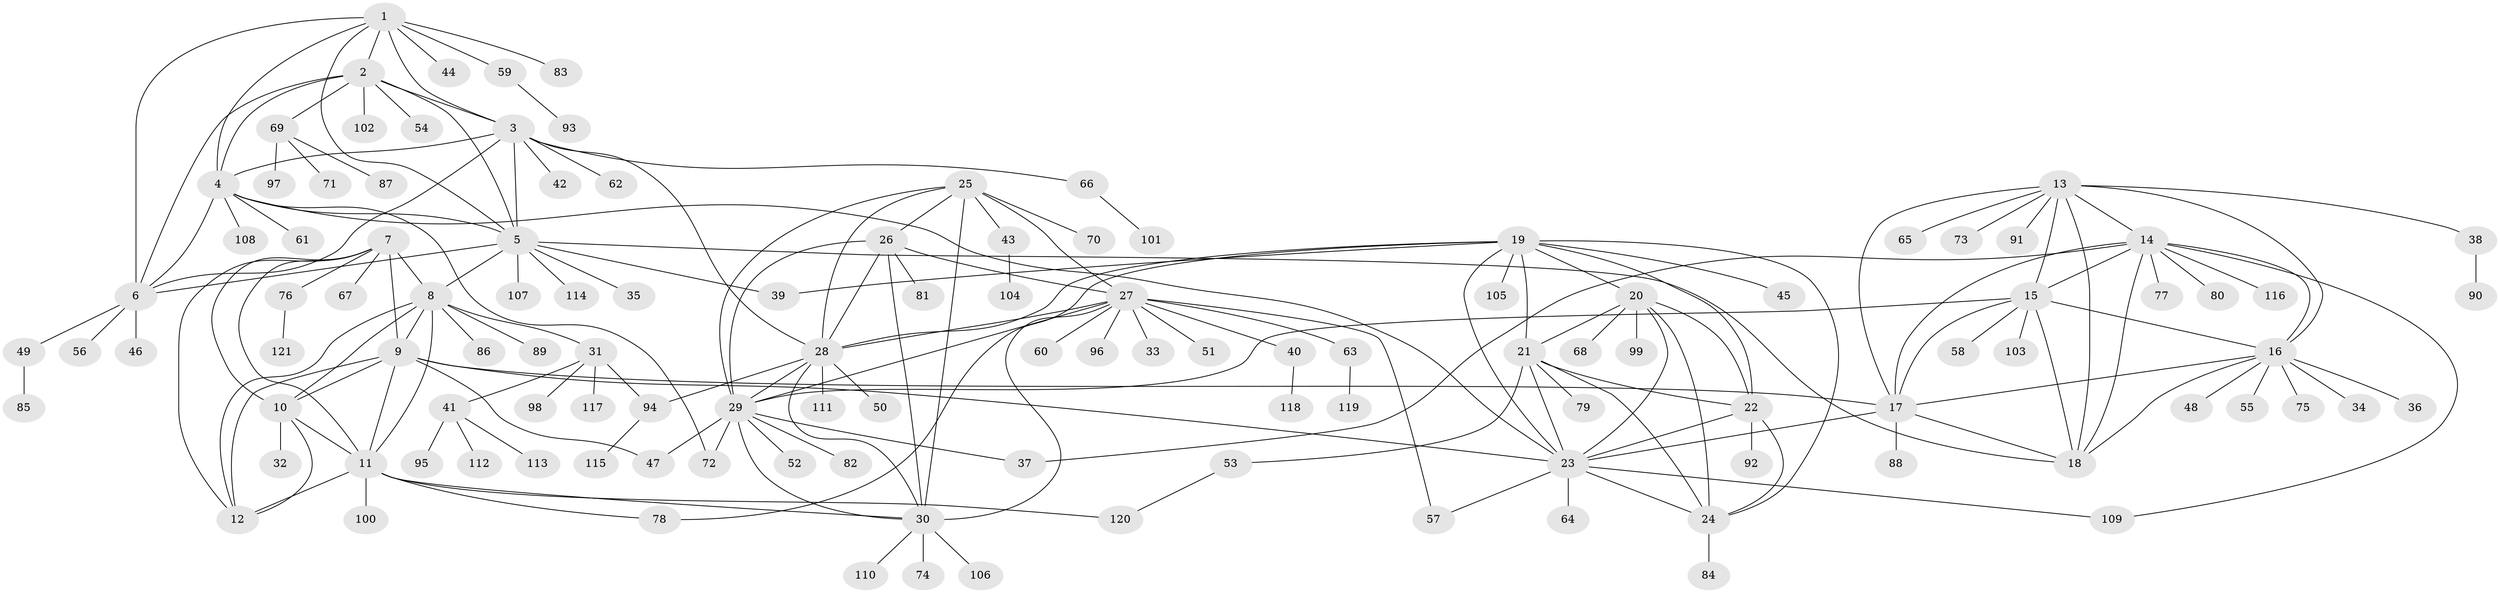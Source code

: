 // coarse degree distribution, {7: 0.1232876712328767, 8: 0.0547945205479452, 10: 0.0410958904109589, 5: 0.0684931506849315, 4: 0.0273972602739726, 6: 0.0547945205479452, 9: 0.0273972602739726, 11: 0.0136986301369863, 1: 0.4520547945205479, 2: 0.1095890410958904, 3: 0.0273972602739726}
// Generated by graph-tools (version 1.1) at 2025/52/03/04/25 22:52:12]
// undirected, 121 vertices, 185 edges
graph export_dot {
  node [color=gray90,style=filled];
  1;
  2;
  3;
  4;
  5;
  6;
  7;
  8;
  9;
  10;
  11;
  12;
  13;
  14;
  15;
  16;
  17;
  18;
  19;
  20;
  21;
  22;
  23;
  24;
  25;
  26;
  27;
  28;
  29;
  30;
  31;
  32;
  33;
  34;
  35;
  36;
  37;
  38;
  39;
  40;
  41;
  42;
  43;
  44;
  45;
  46;
  47;
  48;
  49;
  50;
  51;
  52;
  53;
  54;
  55;
  56;
  57;
  58;
  59;
  60;
  61;
  62;
  63;
  64;
  65;
  66;
  67;
  68;
  69;
  70;
  71;
  72;
  73;
  74;
  75;
  76;
  77;
  78;
  79;
  80;
  81;
  82;
  83;
  84;
  85;
  86;
  87;
  88;
  89;
  90;
  91;
  92;
  93;
  94;
  95;
  96;
  97;
  98;
  99;
  100;
  101;
  102;
  103;
  104;
  105;
  106;
  107;
  108;
  109;
  110;
  111;
  112;
  113;
  114;
  115;
  116;
  117;
  118;
  119;
  120;
  121;
  1 -- 2;
  1 -- 3;
  1 -- 4;
  1 -- 5;
  1 -- 6;
  1 -- 44;
  1 -- 59;
  1 -- 83;
  2 -- 3;
  2 -- 4;
  2 -- 5;
  2 -- 6;
  2 -- 54;
  2 -- 69;
  2 -- 102;
  3 -- 4;
  3 -- 5;
  3 -- 6;
  3 -- 28;
  3 -- 42;
  3 -- 62;
  3 -- 66;
  4 -- 5;
  4 -- 6;
  4 -- 23;
  4 -- 61;
  4 -- 72;
  4 -- 108;
  5 -- 6;
  5 -- 8;
  5 -- 18;
  5 -- 35;
  5 -- 39;
  5 -- 107;
  5 -- 114;
  6 -- 46;
  6 -- 49;
  6 -- 56;
  7 -- 8;
  7 -- 9;
  7 -- 10;
  7 -- 11;
  7 -- 12;
  7 -- 67;
  7 -- 76;
  8 -- 9;
  8 -- 10;
  8 -- 11;
  8 -- 12;
  8 -- 31;
  8 -- 86;
  8 -- 89;
  9 -- 10;
  9 -- 11;
  9 -- 12;
  9 -- 17;
  9 -- 23;
  9 -- 47;
  10 -- 11;
  10 -- 12;
  10 -- 32;
  11 -- 12;
  11 -- 30;
  11 -- 78;
  11 -- 100;
  11 -- 120;
  13 -- 14;
  13 -- 15;
  13 -- 16;
  13 -- 17;
  13 -- 18;
  13 -- 38;
  13 -- 65;
  13 -- 73;
  13 -- 91;
  14 -- 15;
  14 -- 16;
  14 -- 17;
  14 -- 18;
  14 -- 37;
  14 -- 77;
  14 -- 80;
  14 -- 109;
  14 -- 116;
  15 -- 16;
  15 -- 17;
  15 -- 18;
  15 -- 29;
  15 -- 58;
  15 -- 103;
  16 -- 17;
  16 -- 18;
  16 -- 34;
  16 -- 36;
  16 -- 48;
  16 -- 55;
  16 -- 75;
  17 -- 18;
  17 -- 23;
  17 -- 88;
  19 -- 20;
  19 -- 21;
  19 -- 22;
  19 -- 23;
  19 -- 24;
  19 -- 28;
  19 -- 39;
  19 -- 45;
  19 -- 78;
  19 -- 105;
  20 -- 21;
  20 -- 22;
  20 -- 23;
  20 -- 24;
  20 -- 68;
  20 -- 99;
  21 -- 22;
  21 -- 23;
  21 -- 24;
  21 -- 53;
  21 -- 79;
  22 -- 23;
  22 -- 24;
  22 -- 92;
  23 -- 24;
  23 -- 57;
  23 -- 64;
  23 -- 109;
  24 -- 84;
  25 -- 26;
  25 -- 27;
  25 -- 28;
  25 -- 29;
  25 -- 30;
  25 -- 43;
  25 -- 70;
  26 -- 27;
  26 -- 28;
  26 -- 29;
  26 -- 30;
  26 -- 81;
  27 -- 28;
  27 -- 29;
  27 -- 30;
  27 -- 33;
  27 -- 40;
  27 -- 51;
  27 -- 57;
  27 -- 60;
  27 -- 63;
  27 -- 96;
  28 -- 29;
  28 -- 30;
  28 -- 50;
  28 -- 94;
  28 -- 111;
  29 -- 30;
  29 -- 37;
  29 -- 47;
  29 -- 52;
  29 -- 72;
  29 -- 82;
  30 -- 74;
  30 -- 106;
  30 -- 110;
  31 -- 41;
  31 -- 94;
  31 -- 98;
  31 -- 117;
  38 -- 90;
  40 -- 118;
  41 -- 95;
  41 -- 112;
  41 -- 113;
  43 -- 104;
  49 -- 85;
  53 -- 120;
  59 -- 93;
  63 -- 119;
  66 -- 101;
  69 -- 71;
  69 -- 87;
  69 -- 97;
  76 -- 121;
  94 -- 115;
}
